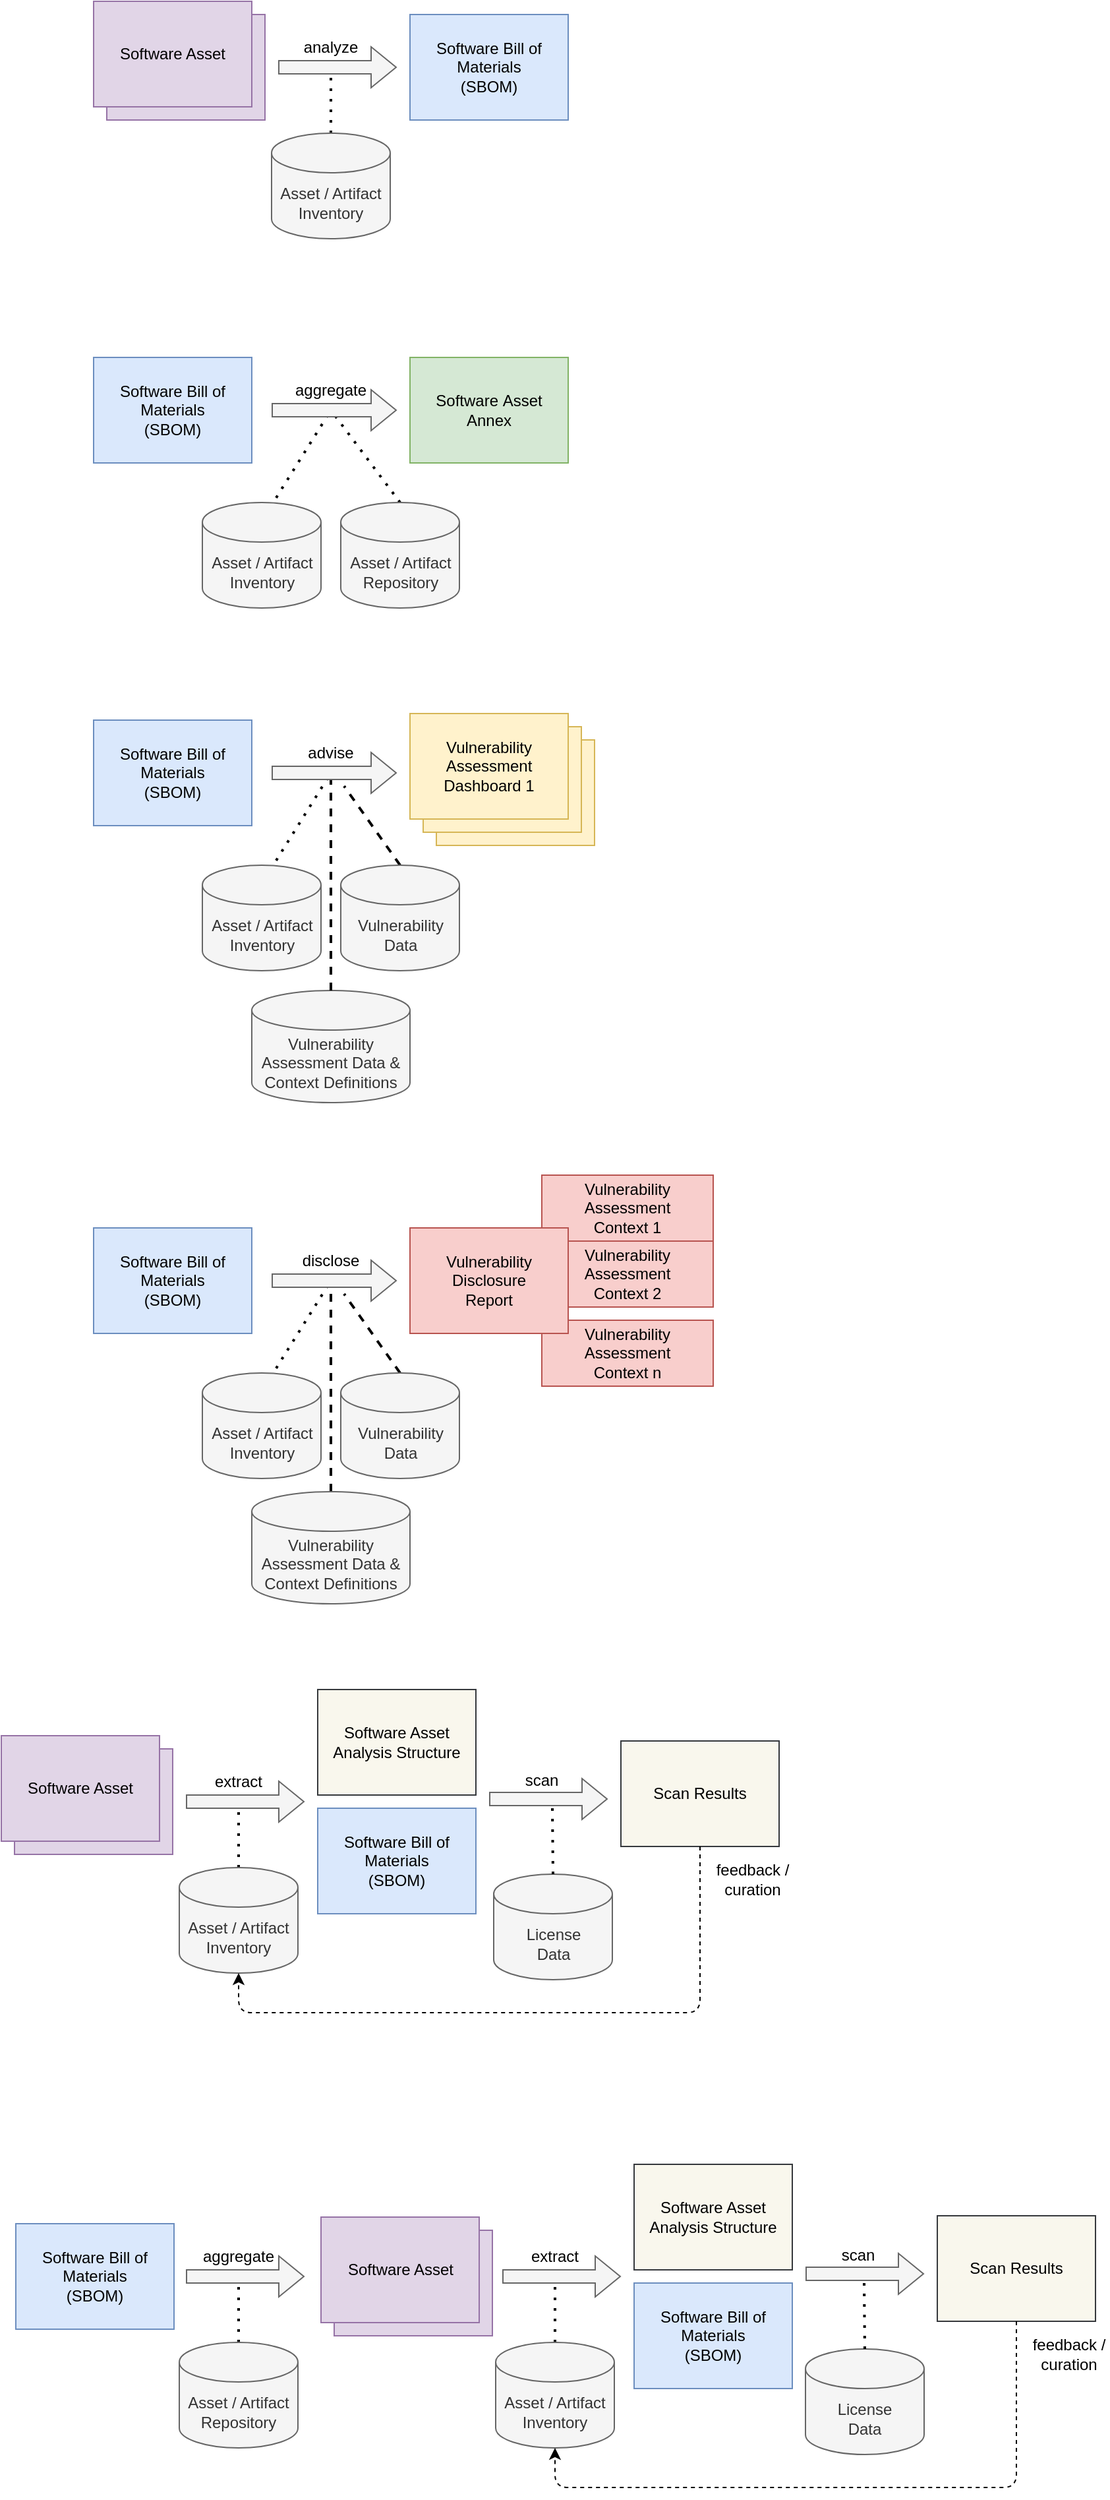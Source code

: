 <mxfile version="14.4.3" type="device"><diagram id="i6zb2t84MIm7l2LZgkcX" name="Page-1"><mxGraphModel dx="1106" dy="831" grid="1" gridSize="10" guides="1" tooltips="1" connect="1" arrows="1" fold="1" page="1" pageScale="1" pageWidth="850" pageHeight="1100" math="0" shadow="0"><root><mxCell id="0"/><mxCell id="1" parent="0"/><mxCell id="Dv0yAF7F696C6RNwbdYP-42" value="" style="endArrow=none;dashed=1;html=1;dashPattern=1 3;strokeWidth=2;rounded=0;exitX=0.5;exitY=0;exitDx=0;exitDy=0;exitPerimeter=0;entryX=0.5;entryY=1;entryDx=0;entryDy=0;" parent="1" source="Dv0yAF7F696C6RNwbdYP-43" target="6" edge="1"><mxGeometry width="50" height="50" relative="1" as="geometry"><mxPoint x="257.5" y="170" as="sourcePoint"/><mxPoint x="307.5" y="90" as="targetPoint"/></mxGeometry></mxCell><mxCell id="Dv0yAF7F696C6RNwbdYP-40" value="Vulnerability Assessment&lt;br&gt;Context n" style="rounded=0;whiteSpace=wrap;html=1;fillColor=#f8cecc;strokeColor=#b85450;" parent="1" vertex="1"><mxGeometry x="460" y="1040" width="130" height="50" as="geometry"/></mxCell><mxCell id="Dv0yAF7F696C6RNwbdYP-39" value="Vulnerability Assessment&lt;br&gt;Context 2" style="rounded=0;whiteSpace=wrap;html=1;fillColor=#f8cecc;strokeColor=#b85450;" parent="1" vertex="1"><mxGeometry x="460" y="980" width="130" height="50" as="geometry"/></mxCell><mxCell id="Dv0yAF7F696C6RNwbdYP-38" value="Vulnerability Assessment&lt;br&gt;Context 1" style="rounded=0;whiteSpace=wrap;html=1;fillColor=#f8cecc;strokeColor=#b85450;" parent="1" vertex="1"><mxGeometry x="460" y="930" width="130" height="50" as="geometry"/></mxCell><mxCell id="Dv0yAF7F696C6RNwbdYP-37" value="Vulnerability Assessment&lt;br&gt;Dashboard" style="rounded=0;whiteSpace=wrap;html=1;fillColor=#fff2cc;strokeColor=#d6b656;" parent="1" vertex="1"><mxGeometry x="380" y="600" width="120" height="80" as="geometry"/></mxCell><mxCell id="Dv0yAF7F696C6RNwbdYP-24" value="Vulnerability&lt;br&gt;Assessment&amp;nbsp;Data &amp;amp;&lt;br&gt;Context Definitions" style="shape=cylinder3;whiteSpace=wrap;html=1;boundedLbl=1;backgroundOutline=1;size=15;fillColor=#f5f5f5;fontColor=#333333;strokeColor=#666666;" parent="1" vertex="1"><mxGeometry x="240" y="790" width="120" height="85" as="geometry"/></mxCell><mxCell id="Dv0yAF7F696C6RNwbdYP-25" value="" style="endArrow=none;dashed=1;html=1;strokeWidth=2;rounded=0;exitX=0.5;exitY=0;exitDx=0;exitDy=0;exitPerimeter=0;" parent="1" source="Dv0yAF7F696C6RNwbdYP-24" edge="1"><mxGeometry width="50" height="50" relative="1" as="geometry"><mxPoint x="362.5" y="705" as="sourcePoint"/><mxPoint x="300" y="625" as="targetPoint"/></mxGeometry></mxCell><mxCell id="16" value="" style="endArrow=none;dashed=1;html=1;dashPattern=1 3;strokeWidth=2;rounded=0;exitX=0.5;exitY=0;exitDx=0;exitDy=0;exitPerimeter=0;" parent="1" source="13" edge="1"><mxGeometry width="50" height="50" relative="1" as="geometry"><mxPoint x="260" y="440" as="sourcePoint"/><mxPoint x="300" y="350" as="targetPoint"/></mxGeometry></mxCell><mxCell id="15" value="" style="endArrow=none;dashed=1;html=1;dashPattern=1 3;strokeWidth=2;rounded=0;" parent="1" edge="1"><mxGeometry width="50" height="50" relative="1" as="geometry"><mxPoint x="250" y="430" as="sourcePoint"/><mxPoint x="300" y="350" as="targetPoint"/></mxGeometry></mxCell><mxCell id="2" value="Software&lt;br&gt;Asset" style="rounded=0;whiteSpace=wrap;html=1;fillColor=#e1d5e7;strokeColor=#9673a6;" parent="1" vertex="1"><mxGeometry x="130" y="50" width="120" height="80" as="geometry"/></mxCell><mxCell id="3" value="Software Asset" style="rounded=0;whiteSpace=wrap;html=1;fillColor=#e1d5e7;strokeColor=#9673a6;" parent="1" vertex="1"><mxGeometry x="120" y="40" width="120" height="80" as="geometry"/></mxCell><mxCell id="4" value="" style="shape=flexArrow;endArrow=classic;html=1;rounded=0;fillColor=#f5f5f5;strokeColor=#666666;" parent="1" edge="1"><mxGeometry width="50" height="50" relative="1" as="geometry"><mxPoint x="260" y="90" as="sourcePoint"/><mxPoint x="350" y="90" as="targetPoint"/></mxGeometry></mxCell><mxCell id="5" value="Software Bill of Materials&lt;br&gt;(SBOM)" style="rounded=0;whiteSpace=wrap;html=1;fillColor=#dae8fc;strokeColor=#6c8ebf;" parent="1" vertex="1"><mxGeometry x="360" y="50" width="120" height="80" as="geometry"/></mxCell><mxCell id="6" value="analyze" style="text;html=1;strokeColor=none;fillColor=none;align=center;verticalAlign=middle;whiteSpace=wrap;rounded=0;" parent="1" vertex="1"><mxGeometry x="270" y="60" width="60" height="30" as="geometry"/></mxCell><mxCell id="7" value="Software Bill of Materials&lt;br&gt;(SBOM)" style="rounded=0;whiteSpace=wrap;html=1;fillColor=#dae8fc;strokeColor=#6c8ebf;" parent="1" vertex="1"><mxGeometry x="120" y="310" width="120" height="80" as="geometry"/></mxCell><mxCell id="8" value="" style="shape=flexArrow;endArrow=classic;html=1;rounded=0;fillColor=#f5f5f5;strokeColor=#666666;" parent="1" edge="1"><mxGeometry width="50" height="50" relative="1" as="geometry"><mxPoint x="255" y="350" as="sourcePoint"/><mxPoint x="350" y="350" as="targetPoint"/></mxGeometry></mxCell><mxCell id="9" value="aggregate" style="text;html=1;strokeColor=none;fillColor=none;align=center;verticalAlign=middle;whiteSpace=wrap;rounded=0;" parent="1" vertex="1"><mxGeometry x="270" y="320" width="60" height="30" as="geometry"/></mxCell><mxCell id="13" value="Asset / Artifact&lt;br&gt;Repository" style="shape=cylinder3;whiteSpace=wrap;html=1;boundedLbl=1;backgroundOutline=1;size=15;fillColor=#f5f5f5;fontColor=#333333;strokeColor=#666666;" parent="1" vertex="1"><mxGeometry x="307.5" y="420" width="90" height="80" as="geometry"/></mxCell><mxCell id="12" value="Asset / Artifact&lt;br&gt;Inventory" style="shape=cylinder3;whiteSpace=wrap;html=1;boundedLbl=1;backgroundOutline=1;size=15;fillColor=#f5f5f5;fontColor=#333333;strokeColor=#666666;" parent="1" vertex="1"><mxGeometry x="202.5" y="420" width="90" height="80" as="geometry"/></mxCell><mxCell id="14" value="Software&amp;nbsp;Asset&lt;br&gt;Annex" style="rounded=0;whiteSpace=wrap;html=1;fillColor=#d5e8d4;strokeColor=#82b366;" parent="1" vertex="1"><mxGeometry x="360" y="310" width="120" height="80" as="geometry"/></mxCell><mxCell id="Dv0yAF7F696C6RNwbdYP-16" value="" style="endArrow=none;dashed=1;html=1;strokeWidth=2;rounded=0;exitX=0.5;exitY=0;exitDx=0;exitDy=0;exitPerimeter=0;" parent="1" source="Dv0yAF7F696C6RNwbdYP-21" edge="1"><mxGeometry width="50" height="50" relative="1" as="geometry"><mxPoint x="260" y="715" as="sourcePoint"/><mxPoint x="310" y="635" as="targetPoint"/></mxGeometry></mxCell><mxCell id="Dv0yAF7F696C6RNwbdYP-17" value="" style="endArrow=none;dashed=1;html=1;dashPattern=1 3;strokeWidth=2;rounded=0;" parent="1" edge="1"><mxGeometry width="50" height="50" relative="1" as="geometry"><mxPoint x="250" y="705" as="sourcePoint"/><mxPoint x="300" y="625" as="targetPoint"/></mxGeometry></mxCell><mxCell id="Dv0yAF7F696C6RNwbdYP-18" value="Software Bill of Materials&lt;br&gt;(SBOM)" style="rounded=0;whiteSpace=wrap;html=1;fillColor=#dae8fc;strokeColor=#6c8ebf;" parent="1" vertex="1"><mxGeometry x="120" y="585" width="120" height="80" as="geometry"/></mxCell><mxCell id="Dv0yAF7F696C6RNwbdYP-19" value="" style="shape=flexArrow;endArrow=classic;html=1;rounded=0;fillColor=#f5f5f5;strokeColor=#666666;" parent="1" edge="1"><mxGeometry width="50" height="50" relative="1" as="geometry"><mxPoint x="255" y="625" as="sourcePoint"/><mxPoint x="350" y="625" as="targetPoint"/></mxGeometry></mxCell><mxCell id="Dv0yAF7F696C6RNwbdYP-20" value="advise" style="text;html=1;strokeColor=none;fillColor=none;align=center;verticalAlign=middle;whiteSpace=wrap;rounded=0;" parent="1" vertex="1"><mxGeometry x="270" y="595" width="60" height="30" as="geometry"/></mxCell><mxCell id="Dv0yAF7F696C6RNwbdYP-21" value="Vulnerability&lt;br&gt;Data" style="shape=cylinder3;whiteSpace=wrap;html=1;boundedLbl=1;backgroundOutline=1;size=15;fillColor=#f5f5f5;fontColor=#333333;strokeColor=#666666;" parent="1" vertex="1"><mxGeometry x="307.5" y="695" width="90" height="80" as="geometry"/></mxCell><mxCell id="Dv0yAF7F696C6RNwbdYP-22" value="Asset / Artifact&lt;br&gt;Inventory" style="shape=cylinder3;whiteSpace=wrap;html=1;boundedLbl=1;backgroundOutline=1;size=15;fillColor=#f5f5f5;fontColor=#333333;strokeColor=#666666;" parent="1" vertex="1"><mxGeometry x="202.5" y="695" width="90" height="80" as="geometry"/></mxCell><mxCell id="Dv0yAF7F696C6RNwbdYP-23" value="Vulnerability Assessment&lt;br&gt;Dashboard" style="rounded=0;whiteSpace=wrap;html=1;fillColor=#fff2cc;strokeColor=#d6b656;" parent="1" vertex="1"><mxGeometry x="370" y="590" width="120" height="80" as="geometry"/></mxCell><mxCell id="Dv0yAF7F696C6RNwbdYP-27" value="" style="endArrow=none;dashed=1;html=1;strokeWidth=2;rounded=0;exitX=0.5;exitY=0;exitDx=0;exitDy=0;exitPerimeter=0;" parent="1" source="Dv0yAF7F696C6RNwbdYP-41" edge="1"><mxGeometry width="50" height="50" relative="1" as="geometry"><mxPoint x="300" y="1160" as="sourcePoint"/><mxPoint x="300" y="1010" as="targetPoint"/></mxGeometry></mxCell><mxCell id="Dv0yAF7F696C6RNwbdYP-28" value="" style="endArrow=none;dashed=1;html=1;strokeWidth=2;rounded=0;exitX=0.5;exitY=0;exitDx=0;exitDy=0;exitPerimeter=0;" parent="1" source="Dv0yAF7F696C6RNwbdYP-33" edge="1"><mxGeometry width="50" height="50" relative="1" as="geometry"><mxPoint x="260" y="1100" as="sourcePoint"/><mxPoint x="310" y="1020" as="targetPoint"/></mxGeometry></mxCell><mxCell id="Dv0yAF7F696C6RNwbdYP-29" value="" style="endArrow=none;dashed=1;html=1;dashPattern=1 3;strokeWidth=2;rounded=0;" parent="1" edge="1"><mxGeometry width="50" height="50" relative="1" as="geometry"><mxPoint x="250" y="1090" as="sourcePoint"/><mxPoint x="300" y="1010" as="targetPoint"/></mxGeometry></mxCell><mxCell id="Dv0yAF7F696C6RNwbdYP-30" value="Software Bill of Materials&lt;br&gt;(SBOM)" style="rounded=0;whiteSpace=wrap;html=1;fillColor=#dae8fc;strokeColor=#6c8ebf;" parent="1" vertex="1"><mxGeometry x="120" y="970" width="120" height="80" as="geometry"/></mxCell><mxCell id="Dv0yAF7F696C6RNwbdYP-31" value="" style="shape=flexArrow;endArrow=classic;html=1;rounded=0;fillColor=#f5f5f5;strokeColor=#666666;" parent="1" edge="1"><mxGeometry width="50" height="50" relative="1" as="geometry"><mxPoint x="255" y="1010" as="sourcePoint"/><mxPoint x="350" y="1010" as="targetPoint"/></mxGeometry></mxCell><mxCell id="Dv0yAF7F696C6RNwbdYP-32" value="disclose" style="text;html=1;strokeColor=none;fillColor=none;align=center;verticalAlign=middle;whiteSpace=wrap;rounded=0;" parent="1" vertex="1"><mxGeometry x="270" y="980" width="60" height="30" as="geometry"/></mxCell><mxCell id="Dv0yAF7F696C6RNwbdYP-33" value="Vulnerability&lt;br&gt;Data" style="shape=cylinder3;whiteSpace=wrap;html=1;boundedLbl=1;backgroundOutline=1;size=15;fillColor=#f5f5f5;fontColor=#333333;strokeColor=#666666;" parent="1" vertex="1"><mxGeometry x="307.5" y="1080" width="90" height="80" as="geometry"/></mxCell><mxCell id="Dv0yAF7F696C6RNwbdYP-34" value="Asset / Artifact&lt;br&gt;Inventory" style="shape=cylinder3;whiteSpace=wrap;html=1;boundedLbl=1;backgroundOutline=1;size=15;fillColor=#f5f5f5;fontColor=#333333;strokeColor=#666666;" parent="1" vertex="1"><mxGeometry x="202.5" y="1080" width="90" height="80" as="geometry"/></mxCell><mxCell id="Dv0yAF7F696C6RNwbdYP-35" value="Vulnerability Disclosure&lt;br&gt;Report" style="rounded=0;whiteSpace=wrap;html=1;fillColor=#f8cecc;strokeColor=#b85450;" parent="1" vertex="1"><mxGeometry x="360" y="970" width="120" height="80" as="geometry"/></mxCell><mxCell id="Dv0yAF7F696C6RNwbdYP-36" value="Vulnerability Assessment&lt;br&gt;Dashboard 1" style="rounded=0;whiteSpace=wrap;html=1;fillColor=#fff2cc;strokeColor=#d6b656;" parent="1" vertex="1"><mxGeometry x="360" y="580" width="120" height="80" as="geometry"/></mxCell><mxCell id="Dv0yAF7F696C6RNwbdYP-41" value="Vulnerability&lt;br&gt;Assessment&amp;nbsp;Data &amp;amp;&lt;br&gt;Context Definitions" style="shape=cylinder3;whiteSpace=wrap;html=1;boundedLbl=1;backgroundOutline=1;size=15;fillColor=#f5f5f5;fontColor=#333333;strokeColor=#666666;" parent="1" vertex="1"><mxGeometry x="240" y="1170" width="120" height="85" as="geometry"/></mxCell><mxCell id="Dv0yAF7F696C6RNwbdYP-43" value="Asset / Artifact&lt;br&gt;Inventory" style="shape=cylinder3;whiteSpace=wrap;html=1;boundedLbl=1;backgroundOutline=1;size=15;fillColor=#f5f5f5;fontColor=#333333;strokeColor=#666666;" parent="1" vertex="1"><mxGeometry x="255" y="140" width="90" height="80" as="geometry"/></mxCell><mxCell id="Dv0yAF7F696C6RNwbdYP-60" value="" style="endArrow=none;dashed=1;html=1;dashPattern=1 3;strokeWidth=2;rounded=0;exitX=0.5;exitY=0;exitDx=0;exitDy=0;exitPerimeter=0;entryX=0.5;entryY=1;entryDx=0;entryDy=0;" parent="1" source="Dv0yAF7F696C6RNwbdYP-66" target="Dv0yAF7F696C6RNwbdYP-65" edge="1"><mxGeometry width="50" height="50" relative="1" as="geometry"><mxPoint x="187.5" y="1485" as="sourcePoint"/><mxPoint x="237.5" y="1405" as="targetPoint"/></mxGeometry></mxCell><mxCell id="Dv0yAF7F696C6RNwbdYP-61" value="Software&lt;br&gt;Asset" style="rounded=0;whiteSpace=wrap;html=1;fillColor=#e1d5e7;strokeColor=#9673a6;" parent="1" vertex="1"><mxGeometry x="60" y="1365" width="120" height="80" as="geometry"/></mxCell><mxCell id="Dv0yAF7F696C6RNwbdYP-62" value="Software Asset" style="rounded=0;whiteSpace=wrap;html=1;fillColor=#e1d5e7;strokeColor=#9673a6;" parent="1" vertex="1"><mxGeometry x="50" y="1355" width="120" height="80" as="geometry"/></mxCell><mxCell id="Dv0yAF7F696C6RNwbdYP-63" value="" style="shape=flexArrow;endArrow=classic;html=1;rounded=0;fillColor=#f5f5f5;strokeColor=#666666;" parent="1" edge="1"><mxGeometry width="50" height="50" relative="1" as="geometry"><mxPoint x="190" y="1405" as="sourcePoint"/><mxPoint x="280" y="1405" as="targetPoint"/></mxGeometry></mxCell><mxCell id="Dv0yAF7F696C6RNwbdYP-64" value="Software Bill of Materials&lt;br&gt;(SBOM)" style="rounded=0;whiteSpace=wrap;html=1;fillColor=#dae8fc;strokeColor=#6c8ebf;" parent="1" vertex="1"><mxGeometry x="290" y="1410" width="120" height="80" as="geometry"/></mxCell><mxCell id="Dv0yAF7F696C6RNwbdYP-65" value="extract" style="text;html=1;strokeColor=none;fillColor=none;align=center;verticalAlign=middle;whiteSpace=wrap;rounded=0;" parent="1" vertex="1"><mxGeometry x="200" y="1375" width="60" height="30" as="geometry"/></mxCell><mxCell id="Dv0yAF7F696C6RNwbdYP-66" value="Asset / Artifact&lt;br&gt;Inventory" style="shape=cylinder3;whiteSpace=wrap;html=1;boundedLbl=1;backgroundOutline=1;size=15;fillColor=#f5f5f5;fontColor=#333333;strokeColor=#666666;" parent="1" vertex="1"><mxGeometry x="185" y="1455" width="90" height="80" as="geometry"/></mxCell><mxCell id="Dv0yAF7F696C6RNwbdYP-67" value="Software Asset Analysis Structure" style="rounded=0;whiteSpace=wrap;html=1;fillColor=#f9f7ed;strokeColor=#36393d;" parent="1" vertex="1"><mxGeometry x="290" y="1320" width="120" height="80" as="geometry"/></mxCell><mxCell id="Dv0yAF7F696C6RNwbdYP-68" value="" style="shape=flexArrow;endArrow=classic;html=1;rounded=0;fillColor=#f5f5f5;strokeColor=#666666;" parent="1" edge="1"><mxGeometry width="50" height="50" relative="1" as="geometry"><mxPoint x="420" y="1403" as="sourcePoint"/><mxPoint x="510" y="1403" as="targetPoint"/></mxGeometry></mxCell><mxCell id="Dv0yAF7F696C6RNwbdYP-69" value="scan" style="text;html=1;strokeColor=none;fillColor=none;align=center;verticalAlign=middle;whiteSpace=wrap;rounded=0;" parent="1" vertex="1"><mxGeometry x="430" y="1373" width="60" height="31" as="geometry"/></mxCell><mxCell id="Dv0yAF7F696C6RNwbdYP-70" value="Scan Results" style="rounded=0;whiteSpace=wrap;html=1;fillColor=#f9f7ed;strokeColor=#36393d;" parent="1" vertex="1"><mxGeometry x="520" y="1359" width="120" height="80" as="geometry"/></mxCell><mxCell id="Dv0yAF7F696C6RNwbdYP-71" value="" style="endArrow=classic;html=1;dashed=1;exitX=0.5;exitY=1;exitDx=0;exitDy=0;entryX=0.5;entryY=1;entryDx=0;entryDy=0;entryPerimeter=0;" parent="1" source="Dv0yAF7F696C6RNwbdYP-70" target="Dv0yAF7F696C6RNwbdYP-66" edge="1"><mxGeometry width="50" height="50" relative="1" as="geometry"><mxPoint x="260" y="1515" as="sourcePoint"/><mxPoint x="310" y="1465" as="targetPoint"/><Array as="points"><mxPoint x="580" y="1565"/><mxPoint x="230" y="1565"/></Array></mxGeometry></mxCell><mxCell id="Dv0yAF7F696C6RNwbdYP-72" value="feedback / curation" style="text;html=1;strokeColor=none;fillColor=none;align=center;verticalAlign=middle;whiteSpace=wrap;rounded=0;" parent="1" vertex="1"><mxGeometry x="590" y="1449" width="60" height="30" as="geometry"/></mxCell><mxCell id="Dv0yAF7F696C6RNwbdYP-73" value="License&lt;br&gt;Data" style="shape=cylinder3;whiteSpace=wrap;html=1;boundedLbl=1;backgroundOutline=1;size=15;fillColor=#f5f5f5;fontColor=#333333;strokeColor=#666666;" parent="1" vertex="1"><mxGeometry x="423.5" y="1460" width="90" height="80" as="geometry"/></mxCell><mxCell id="Dv0yAF7F696C6RNwbdYP-74" value="" style="endArrow=none;dashed=1;html=1;dashPattern=1 3;strokeWidth=2;rounded=0;exitX=0.5;exitY=0;exitDx=0;exitDy=0;exitPerimeter=0;" parent="1" source="Dv0yAF7F696C6RNwbdYP-73" edge="1"><mxGeometry width="50" height="50" relative="1" as="geometry"><mxPoint x="240" y="1504" as="sourcePoint"/><mxPoint x="468" y="1410" as="targetPoint"/></mxGeometry></mxCell><mxCell id="Dv0yAF7F696C6RNwbdYP-75" value="" style="endArrow=none;dashed=1;html=1;dashPattern=1 3;strokeWidth=2;rounded=0;exitX=0.5;exitY=0;exitDx=0;exitDy=0;exitPerimeter=0;entryX=0.5;entryY=1;entryDx=0;entryDy=0;" parent="1" source="Dv0yAF7F696C6RNwbdYP-81" target="Dv0yAF7F696C6RNwbdYP-80" edge="1"><mxGeometry width="50" height="50" relative="1" as="geometry"><mxPoint x="187.5" y="1845" as="sourcePoint"/><mxPoint x="237.5" y="1765" as="targetPoint"/></mxGeometry></mxCell><mxCell id="Dv0yAF7F696C6RNwbdYP-78" value="" style="shape=flexArrow;endArrow=classic;html=1;rounded=0;fillColor=#f5f5f5;strokeColor=#666666;" parent="1" edge="1"><mxGeometry width="50" height="50" relative="1" as="geometry"><mxPoint x="190" y="1765" as="sourcePoint"/><mxPoint x="280" y="1765" as="targetPoint"/></mxGeometry></mxCell><mxCell id="Dv0yAF7F696C6RNwbdYP-79" value="Software Bill of Materials&lt;br&gt;(SBOM)" style="rounded=0;whiteSpace=wrap;html=1;fillColor=#dae8fc;strokeColor=#6c8ebf;" parent="1" vertex="1"><mxGeometry x="61" y="1725" width="120" height="80" as="geometry"/></mxCell><mxCell id="Dv0yAF7F696C6RNwbdYP-80" value="aggregate" style="text;html=1;strokeColor=none;fillColor=none;align=center;verticalAlign=middle;whiteSpace=wrap;rounded=0;" parent="1" vertex="1"><mxGeometry x="200" y="1735" width="60" height="30" as="geometry"/></mxCell><mxCell id="Dv0yAF7F696C6RNwbdYP-81" value="Asset / Artifact&lt;br&gt;Repository" style="shape=cylinder3;whiteSpace=wrap;html=1;boundedLbl=1;backgroundOutline=1;size=15;fillColor=#f5f5f5;fontColor=#333333;strokeColor=#666666;" parent="1" vertex="1"><mxGeometry x="185" y="1815" width="90" height="80" as="geometry"/></mxCell><mxCell id="Dv0yAF7F696C6RNwbdYP-90" value="Software&lt;br&gt;Asset" style="rounded=0;whiteSpace=wrap;html=1;fillColor=#e1d5e7;strokeColor=#9673a6;" parent="1" vertex="1"><mxGeometry x="302.5" y="1730" width="120" height="80" as="geometry"/></mxCell><mxCell id="Dv0yAF7F696C6RNwbdYP-91" value="Software Asset" style="rounded=0;whiteSpace=wrap;html=1;fillColor=#e1d5e7;strokeColor=#9673a6;" parent="1" vertex="1"><mxGeometry x="292.5" y="1720" width="120" height="80" as="geometry"/></mxCell><mxCell id="Dv0yAF7F696C6RNwbdYP-92" value="" style="endArrow=none;dashed=1;html=1;dashPattern=1 3;strokeWidth=2;rounded=0;exitX=0.5;exitY=0;exitDx=0;exitDy=0;exitPerimeter=0;entryX=0.5;entryY=1;entryDx=0;entryDy=0;" parent="1" source="Dv0yAF7F696C6RNwbdYP-96" target="Dv0yAF7F696C6RNwbdYP-95" edge="1"><mxGeometry width="50" height="50" relative="1" as="geometry"><mxPoint x="427.5" y="1845" as="sourcePoint"/><mxPoint x="477.5" y="1765" as="targetPoint"/></mxGeometry></mxCell><mxCell id="Dv0yAF7F696C6RNwbdYP-93" value="" style="shape=flexArrow;endArrow=classic;html=1;rounded=0;fillColor=#f5f5f5;strokeColor=#666666;" parent="1" edge="1"><mxGeometry width="50" height="50" relative="1" as="geometry"><mxPoint x="430" y="1765" as="sourcePoint"/><mxPoint x="520" y="1765" as="targetPoint"/></mxGeometry></mxCell><mxCell id="Dv0yAF7F696C6RNwbdYP-94" value="Software Bill of Materials&lt;br&gt;(SBOM)" style="rounded=0;whiteSpace=wrap;html=1;fillColor=#dae8fc;strokeColor=#6c8ebf;" parent="1" vertex="1"><mxGeometry x="530" y="1770" width="120" height="80" as="geometry"/></mxCell><mxCell id="Dv0yAF7F696C6RNwbdYP-95" value="extract" style="text;html=1;strokeColor=none;fillColor=none;align=center;verticalAlign=middle;whiteSpace=wrap;rounded=0;" parent="1" vertex="1"><mxGeometry x="440" y="1735" width="60" height="30" as="geometry"/></mxCell><mxCell id="Dv0yAF7F696C6RNwbdYP-96" value="Asset / Artifact&lt;br&gt;Inventory" style="shape=cylinder3;whiteSpace=wrap;html=1;boundedLbl=1;backgroundOutline=1;size=15;fillColor=#f5f5f5;fontColor=#333333;strokeColor=#666666;" parent="1" vertex="1"><mxGeometry x="425" y="1815" width="90" height="80" as="geometry"/></mxCell><mxCell id="Dv0yAF7F696C6RNwbdYP-97" value="Software Asset Analysis Structure" style="rounded=0;whiteSpace=wrap;html=1;fillColor=#f9f7ed;strokeColor=#36393d;" parent="1" vertex="1"><mxGeometry x="530" y="1680" width="120" height="80" as="geometry"/></mxCell><mxCell id="Dv0yAF7F696C6RNwbdYP-98" value="" style="shape=flexArrow;endArrow=classic;html=1;rounded=0;fillColor=#f5f5f5;strokeColor=#666666;" parent="1" edge="1"><mxGeometry width="50" height="50" relative="1" as="geometry"><mxPoint x="660" y="1763" as="sourcePoint"/><mxPoint x="750" y="1763" as="targetPoint"/></mxGeometry></mxCell><mxCell id="Dv0yAF7F696C6RNwbdYP-99" value="scan" style="text;html=1;strokeColor=none;fillColor=none;align=center;verticalAlign=middle;whiteSpace=wrap;rounded=0;" parent="1" vertex="1"><mxGeometry x="670" y="1733" width="60" height="31" as="geometry"/></mxCell><mxCell id="Dv0yAF7F696C6RNwbdYP-100" value="Scan Results" style="rounded=0;whiteSpace=wrap;html=1;fillColor=#f9f7ed;strokeColor=#36393d;" parent="1" vertex="1"><mxGeometry x="760" y="1719" width="120" height="80" as="geometry"/></mxCell><mxCell id="Dv0yAF7F696C6RNwbdYP-101" value="" style="endArrow=classic;html=1;dashed=1;exitX=0.5;exitY=1;exitDx=0;exitDy=0;entryX=0.5;entryY=1;entryDx=0;entryDy=0;entryPerimeter=0;" parent="1" source="Dv0yAF7F696C6RNwbdYP-100" target="Dv0yAF7F696C6RNwbdYP-96" edge="1"><mxGeometry width="50" height="50" relative="1" as="geometry"><mxPoint x="500" y="1875" as="sourcePoint"/><mxPoint x="550" y="1825" as="targetPoint"/><Array as="points"><mxPoint x="820" y="1925"/><mxPoint x="470" y="1925"/></Array></mxGeometry></mxCell><mxCell id="Dv0yAF7F696C6RNwbdYP-102" value="feedback / curation" style="text;html=1;strokeColor=none;fillColor=none;align=center;verticalAlign=middle;whiteSpace=wrap;rounded=0;" parent="1" vertex="1"><mxGeometry x="830" y="1809" width="60" height="30" as="geometry"/></mxCell><mxCell id="Dv0yAF7F696C6RNwbdYP-109" value="License&lt;br&gt;Data" style="shape=cylinder3;whiteSpace=wrap;html=1;boundedLbl=1;backgroundOutline=1;size=15;fillColor=#f5f5f5;fontColor=#333333;strokeColor=#666666;" parent="1" vertex="1"><mxGeometry x="660" y="1820" width="90" height="80" as="geometry"/></mxCell><mxCell id="Dv0yAF7F696C6RNwbdYP-110" value="" style="endArrow=none;dashed=1;html=1;dashPattern=1 3;strokeWidth=2;rounded=0;exitX=0.5;exitY=0;exitDx=0;exitDy=0;exitPerimeter=0;" parent="1" source="Dv0yAF7F696C6RNwbdYP-109" edge="1"><mxGeometry width="50" height="50" relative="1" as="geometry"><mxPoint x="476.5" y="1864" as="sourcePoint"/><mxPoint x="704.5" y="1770" as="targetPoint"/></mxGeometry></mxCell></root></mxGraphModel></diagram></mxfile>